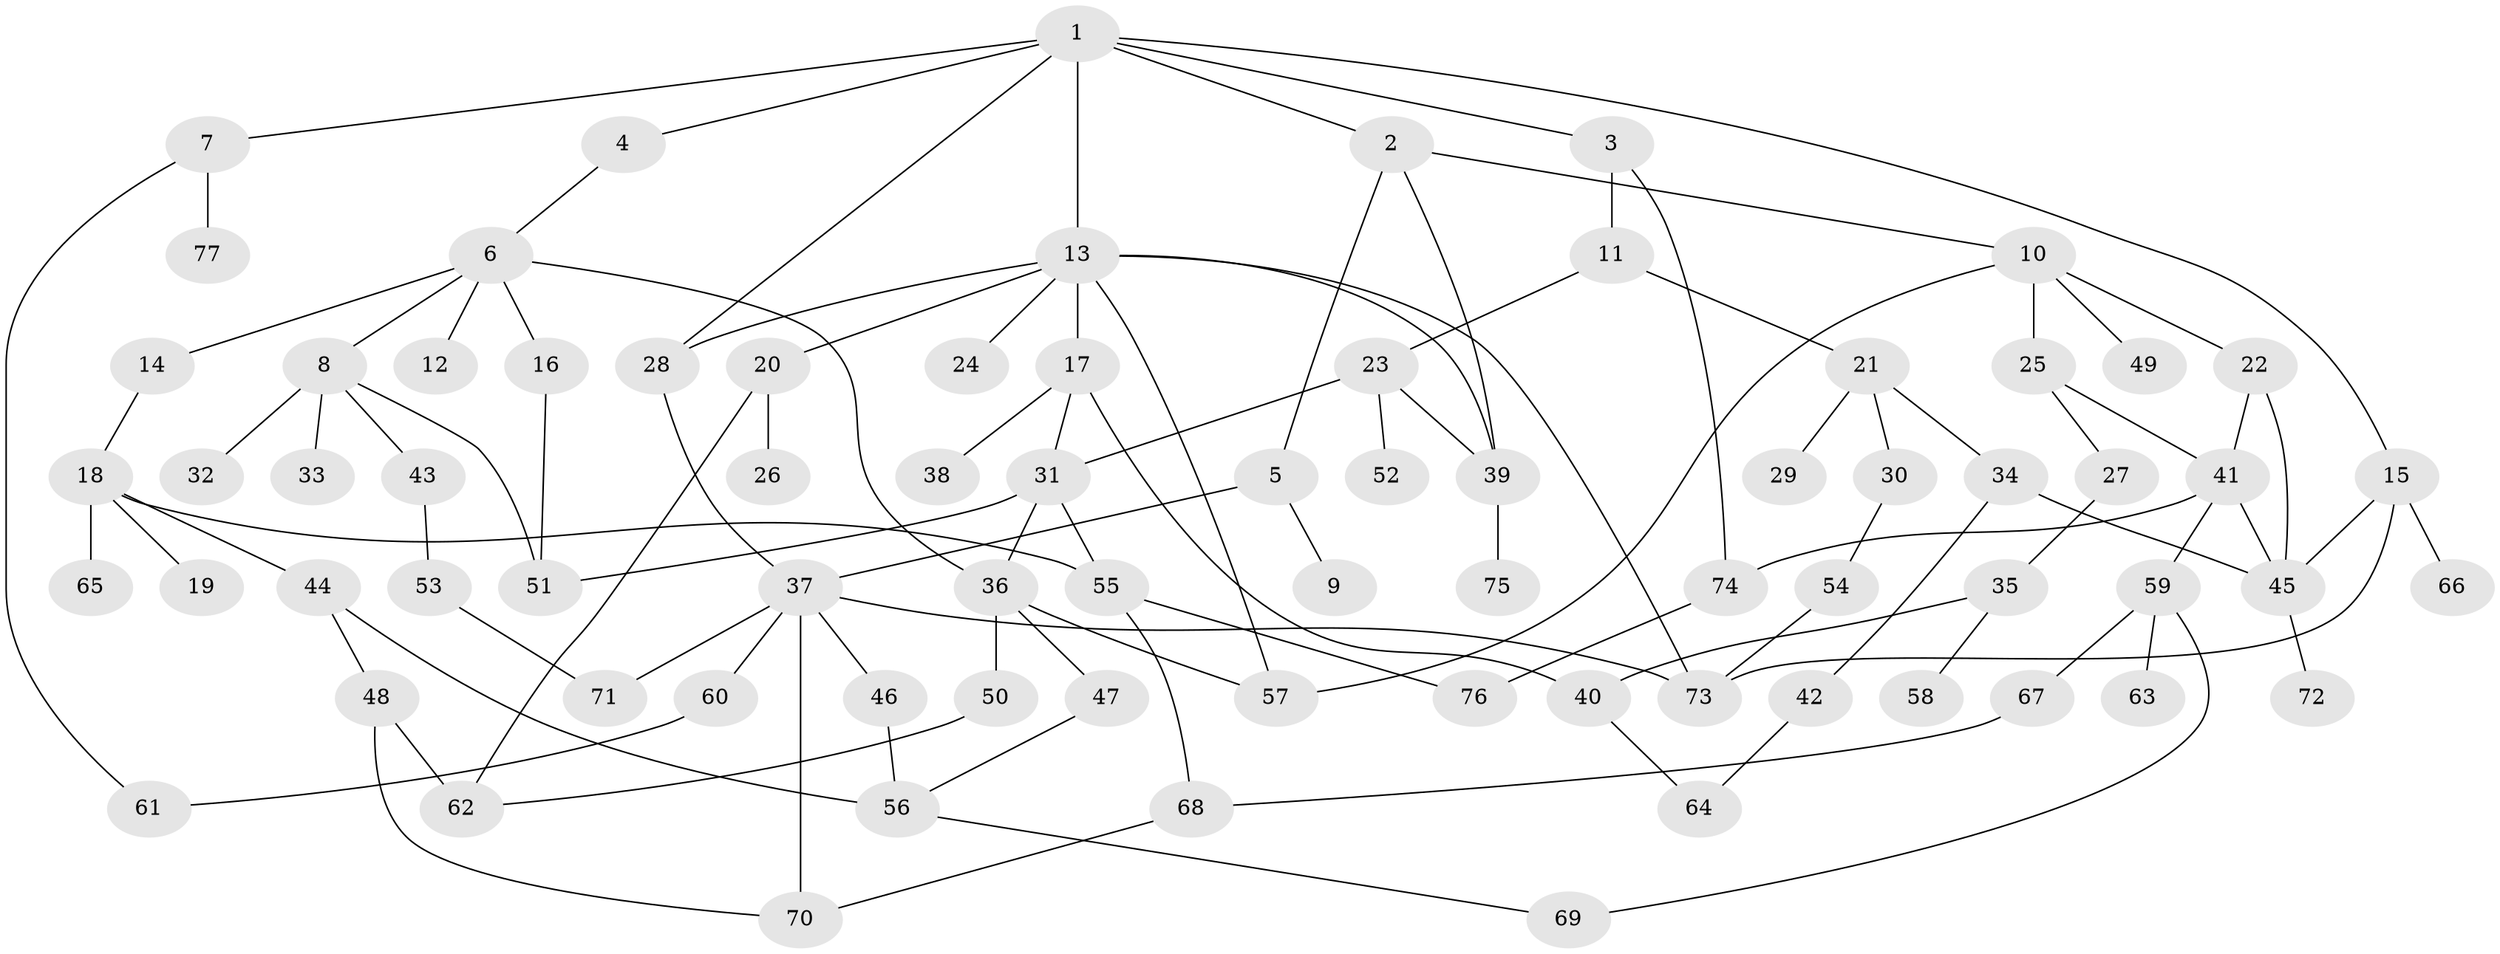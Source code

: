 // coarse degree distribution, {4: 0.16666666666666666, 3: 0.25, 7: 0.08333333333333333, 2: 0.2916666666666667, 11: 0.041666666666666664, 5: 0.125, 6: 0.041666666666666664}
// Generated by graph-tools (version 1.1) at 2025/36/03/04/25 23:36:01]
// undirected, 77 vertices, 108 edges
graph export_dot {
  node [color=gray90,style=filled];
  1;
  2;
  3;
  4;
  5;
  6;
  7;
  8;
  9;
  10;
  11;
  12;
  13;
  14;
  15;
  16;
  17;
  18;
  19;
  20;
  21;
  22;
  23;
  24;
  25;
  26;
  27;
  28;
  29;
  30;
  31;
  32;
  33;
  34;
  35;
  36;
  37;
  38;
  39;
  40;
  41;
  42;
  43;
  44;
  45;
  46;
  47;
  48;
  49;
  50;
  51;
  52;
  53;
  54;
  55;
  56;
  57;
  58;
  59;
  60;
  61;
  62;
  63;
  64;
  65;
  66;
  67;
  68;
  69;
  70;
  71;
  72;
  73;
  74;
  75;
  76;
  77;
  1 -- 2;
  1 -- 3;
  1 -- 4;
  1 -- 7;
  1 -- 13;
  1 -- 15;
  1 -- 28;
  2 -- 5;
  2 -- 10;
  2 -- 39;
  3 -- 11;
  3 -- 74;
  4 -- 6;
  5 -- 9;
  5 -- 37;
  6 -- 8;
  6 -- 12;
  6 -- 14;
  6 -- 16;
  6 -- 36;
  7 -- 61;
  7 -- 77;
  8 -- 32;
  8 -- 33;
  8 -- 43;
  8 -- 51;
  10 -- 22;
  10 -- 25;
  10 -- 49;
  10 -- 57;
  11 -- 21;
  11 -- 23;
  13 -- 17;
  13 -- 20;
  13 -- 24;
  13 -- 28;
  13 -- 57;
  13 -- 39;
  13 -- 73;
  14 -- 18;
  15 -- 66;
  15 -- 73;
  15 -- 45;
  16 -- 51;
  17 -- 31;
  17 -- 38;
  17 -- 40;
  18 -- 19;
  18 -- 44;
  18 -- 55;
  18 -- 65;
  20 -- 26;
  20 -- 62;
  21 -- 29;
  21 -- 30;
  21 -- 34;
  22 -- 45;
  22 -- 41;
  23 -- 39;
  23 -- 52;
  23 -- 31;
  25 -- 27;
  25 -- 41;
  27 -- 35;
  28 -- 37;
  30 -- 54;
  31 -- 36;
  31 -- 51;
  31 -- 55;
  34 -- 42;
  34 -- 45;
  35 -- 40;
  35 -- 58;
  36 -- 47;
  36 -- 50;
  36 -- 57;
  37 -- 46;
  37 -- 60;
  37 -- 71;
  37 -- 70;
  37 -- 73;
  39 -- 75;
  40 -- 64;
  41 -- 59;
  41 -- 45;
  41 -- 74;
  42 -- 64;
  43 -- 53;
  44 -- 48;
  44 -- 56;
  45 -- 72;
  46 -- 56;
  47 -- 56;
  48 -- 70;
  48 -- 62;
  50 -- 62;
  53 -- 71;
  54 -- 73;
  55 -- 76;
  55 -- 68;
  56 -- 69;
  59 -- 63;
  59 -- 67;
  59 -- 69;
  60 -- 61;
  67 -- 68;
  68 -- 70;
  74 -- 76;
}
